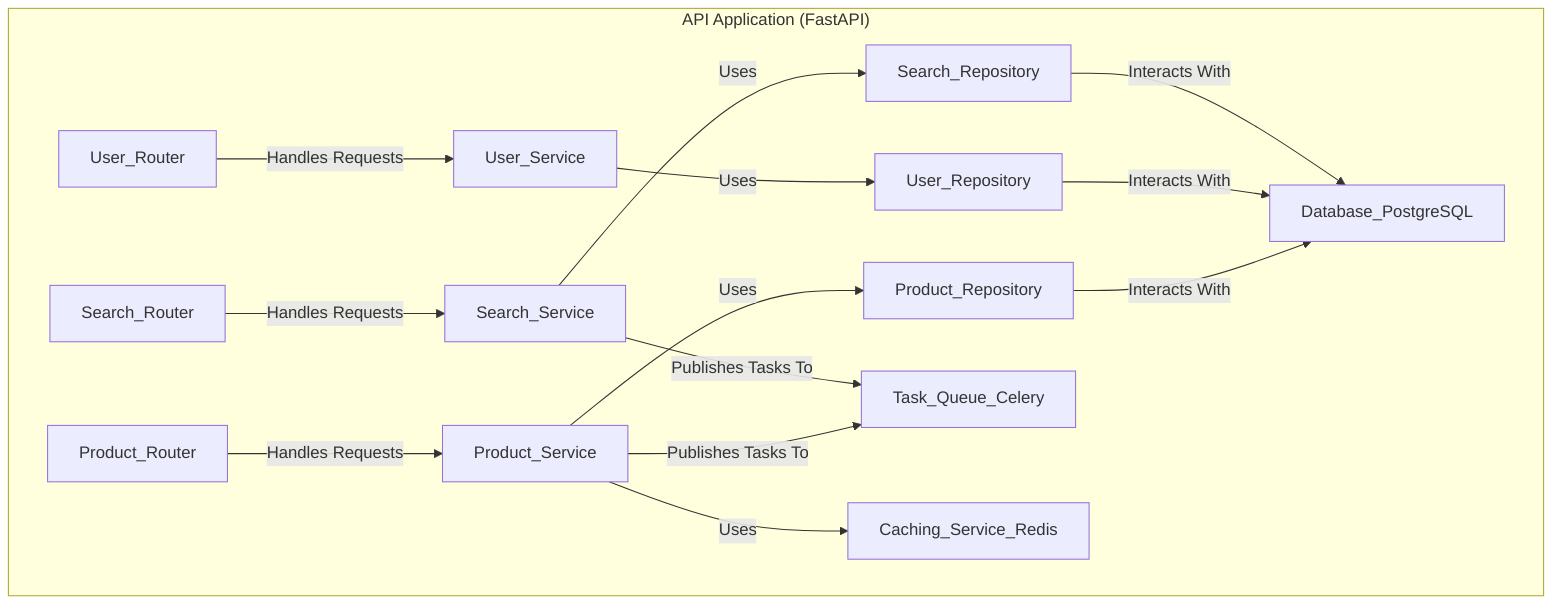 graph LR
    subgraph "API Application (FastAPI)"
        direction LR
        Product_Router -- Handles Requests --> Product_Service
        User_Router -- Handles Requests --> User_Service
        Search_Router -- Handles Requests --> Search_Service
        Product_Service -- Uses --> Product_Repository
        User_Service -- Uses --> User_Repository
        Search_Service -- Uses --> Search_Repository
        Product_Repository -- Interacts With --> Database_PostgreSQL
        User_Repository -- Interacts With --> Database_PostgreSQL
        Search_Repository -- Interacts With --> Database_PostgreSQL
        Product_Service -- Publishes Tasks To --> Task_Queue_Celery
        Search_Service -- Publishes Tasks To --> Task_Queue_Celery
        Product_Service -- Uses --> Caching_Service_Redis
    end